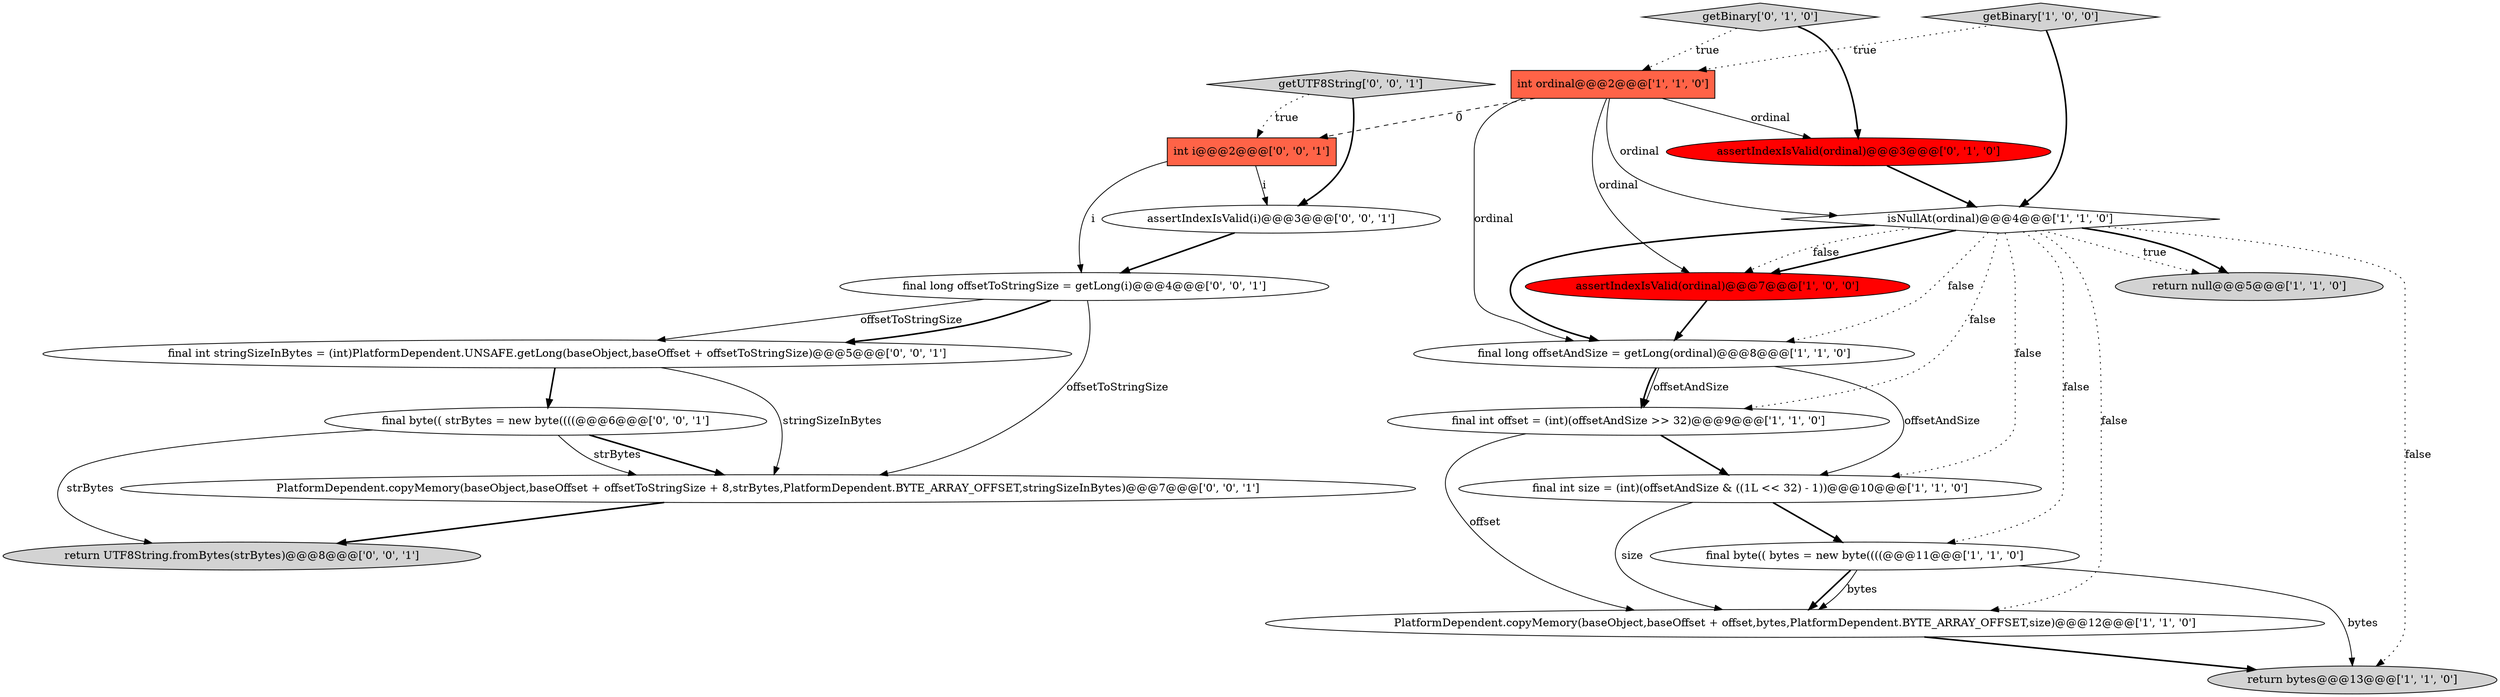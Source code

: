 digraph {
2 [style = filled, label = "PlatformDependent.copyMemory(baseObject,baseOffset + offset,bytes,PlatformDependent.BYTE_ARRAY_OFFSET,size)@@@12@@@['1', '1', '0']", fillcolor = white, shape = ellipse image = "AAA0AAABBB1BBB"];
5 [style = filled, label = "final int size = (int)(offsetAndSize & ((1L << 32) - 1))@@@10@@@['1', '1', '0']", fillcolor = white, shape = ellipse image = "AAA0AAABBB1BBB"];
0 [style = filled, label = "isNullAt(ordinal)@@@4@@@['1', '1', '0']", fillcolor = white, shape = diamond image = "AAA0AAABBB1BBB"];
16 [style = filled, label = "final int stringSizeInBytes = (int)PlatformDependent.UNSAFE.getLong(baseObject,baseOffset + offsetToStringSize)@@@5@@@['0', '0', '1']", fillcolor = white, shape = ellipse image = "AAA0AAABBB3BBB"];
7 [style = filled, label = "getBinary['1', '0', '0']", fillcolor = lightgray, shape = diamond image = "AAA0AAABBB1BBB"];
10 [style = filled, label = "assertIndexIsValid(ordinal)@@@7@@@['1', '0', '0']", fillcolor = red, shape = ellipse image = "AAA1AAABBB1BBB"];
13 [style = filled, label = "PlatformDependent.copyMemory(baseObject,baseOffset + offsetToStringSize + 8,strBytes,PlatformDependent.BYTE_ARRAY_OFFSET,stringSizeInBytes)@@@7@@@['0', '0', '1']", fillcolor = white, shape = ellipse image = "AAA0AAABBB3BBB"];
14 [style = filled, label = "getUTF8String['0', '0', '1']", fillcolor = lightgray, shape = diamond image = "AAA0AAABBB3BBB"];
17 [style = filled, label = "final byte(( strBytes = new byte((((@@@6@@@['0', '0', '1']", fillcolor = white, shape = ellipse image = "AAA0AAABBB3BBB"];
8 [style = filled, label = "final long offsetAndSize = getLong(ordinal)@@@8@@@['1', '1', '0']", fillcolor = white, shape = ellipse image = "AAA0AAABBB1BBB"];
19 [style = filled, label = "int i@@@2@@@['0', '0', '1']", fillcolor = tomato, shape = box image = "AAA0AAABBB3BBB"];
20 [style = filled, label = "final long offsetToStringSize = getLong(i)@@@4@@@['0', '0', '1']", fillcolor = white, shape = ellipse image = "AAA0AAABBB3BBB"];
4 [style = filled, label = "final int offset = (int)(offsetAndSize >> 32)@@@9@@@['1', '1', '0']", fillcolor = white, shape = ellipse image = "AAA0AAABBB1BBB"];
18 [style = filled, label = "return UTF8String.fromBytes(strBytes)@@@8@@@['0', '0', '1']", fillcolor = lightgray, shape = ellipse image = "AAA0AAABBB3BBB"];
3 [style = filled, label = "return null@@@5@@@['1', '1', '0']", fillcolor = lightgray, shape = ellipse image = "AAA0AAABBB1BBB"];
6 [style = filled, label = "final byte(( bytes = new byte((((@@@11@@@['1', '1', '0']", fillcolor = white, shape = ellipse image = "AAA0AAABBB1BBB"];
9 [style = filled, label = "int ordinal@@@2@@@['1', '1', '0']", fillcolor = tomato, shape = box image = "AAA0AAABBB1BBB"];
1 [style = filled, label = "return bytes@@@13@@@['1', '1', '0']", fillcolor = lightgray, shape = ellipse image = "AAA0AAABBB1BBB"];
11 [style = filled, label = "getBinary['0', '1', '0']", fillcolor = lightgray, shape = diamond image = "AAA0AAABBB2BBB"];
15 [style = filled, label = "assertIndexIsValid(i)@@@3@@@['0', '0', '1']", fillcolor = white, shape = ellipse image = "AAA0AAABBB3BBB"];
12 [style = filled, label = "assertIndexIsValid(ordinal)@@@3@@@['0', '1', '0']", fillcolor = red, shape = ellipse image = "AAA1AAABBB2BBB"];
0->3 [style = bold, label=""];
8->4 [style = solid, label="offsetAndSize"];
14->19 [style = dotted, label="true"];
9->0 [style = solid, label="ordinal"];
0->8 [style = dotted, label="false"];
0->6 [style = dotted, label="false"];
2->1 [style = bold, label=""];
6->1 [style = solid, label="bytes"];
0->4 [style = dotted, label="false"];
0->2 [style = dotted, label="false"];
11->9 [style = dotted, label="true"];
7->0 [style = bold, label=""];
11->12 [style = bold, label=""];
16->17 [style = bold, label=""];
0->1 [style = dotted, label="false"];
9->10 [style = solid, label="ordinal"];
7->9 [style = dotted, label="true"];
12->0 [style = bold, label=""];
4->2 [style = solid, label="offset"];
17->18 [style = solid, label="strBytes"];
5->2 [style = solid, label="size"];
6->2 [style = bold, label=""];
9->19 [style = dashed, label="0"];
19->20 [style = solid, label="i"];
0->10 [style = bold, label=""];
9->8 [style = solid, label="ordinal"];
20->16 [style = solid, label="offsetToStringSize"];
20->16 [style = bold, label=""];
5->6 [style = bold, label=""];
10->8 [style = bold, label=""];
15->20 [style = bold, label=""];
6->2 [style = solid, label="bytes"];
20->13 [style = solid, label="offsetToStringSize"];
0->8 [style = bold, label=""];
9->12 [style = solid, label="ordinal"];
0->5 [style = dotted, label="false"];
14->15 [style = bold, label=""];
17->13 [style = bold, label=""];
0->3 [style = dotted, label="true"];
8->4 [style = bold, label=""];
19->15 [style = solid, label="i"];
17->13 [style = solid, label="strBytes"];
16->13 [style = solid, label="stringSizeInBytes"];
8->5 [style = solid, label="offsetAndSize"];
4->5 [style = bold, label=""];
13->18 [style = bold, label=""];
0->10 [style = dotted, label="false"];
}
